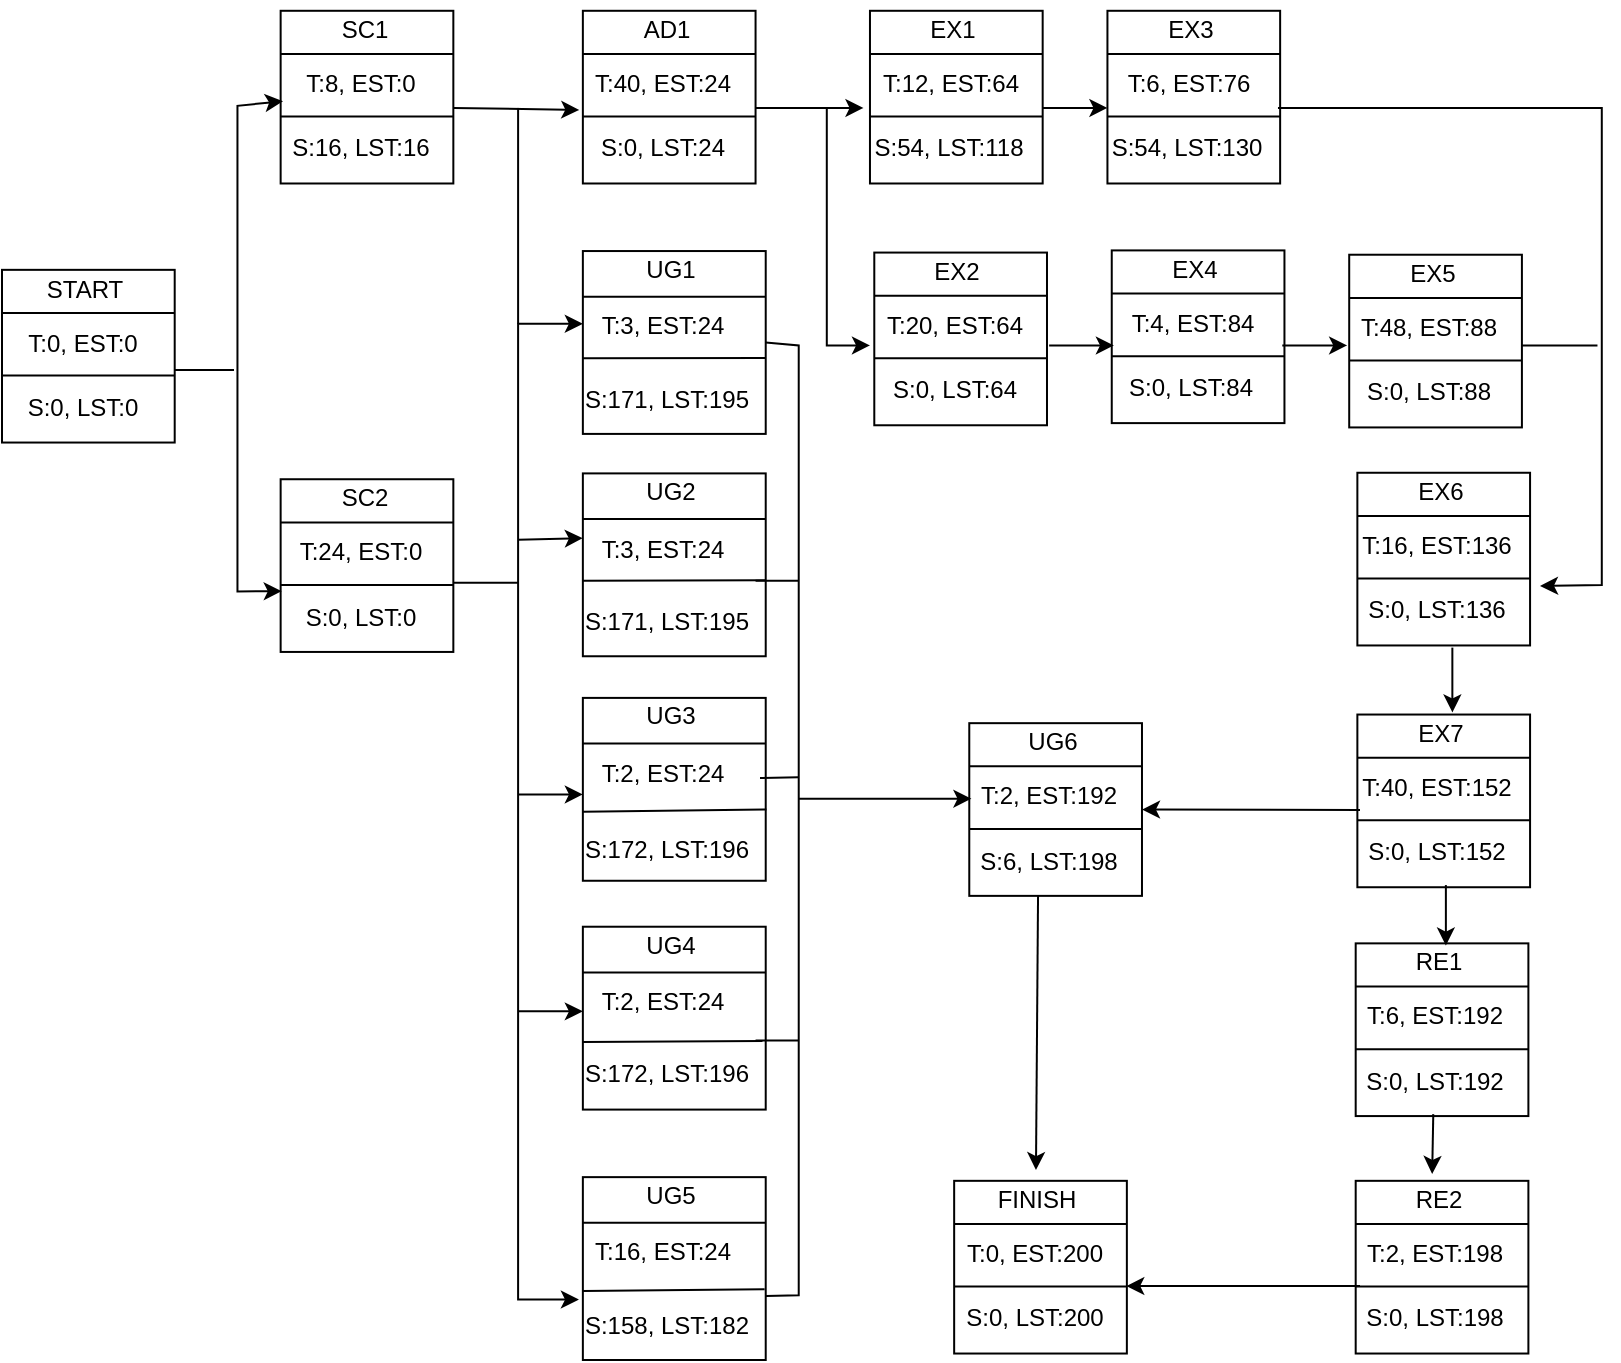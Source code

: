 <mxfile version="22.0.0" type="github">
  <diagram name="Page-1" id="oblPYFJwHrxUiPrVO0b3">
    <mxGraphModel dx="2141" dy="717" grid="1" gridSize="10" guides="1" tooltips="1" connect="1" arrows="1" fold="1" page="1" pageScale="1" pageWidth="827" pageHeight="1169" math="0" shadow="0">
      <root>
        <mxCell id="0" />
        <mxCell id="1" parent="0" />
        <mxCell id="yUvTqXEQwM74-0tRDP1R-241" value="" style="group" parent="1" vertex="1" connectable="0">
          <mxGeometry x="-816" y="75" width="772.83" height="680" as="geometry" />
        </mxCell>
        <mxCell id="yUvTqXEQwM74-0tRDP1R-9" value="" style="group" parent="yUvTqXEQwM74-0tRDP1R-241" vertex="1" connectable="0">
          <mxGeometry x="1" y="129.524" width="86.35" height="91.746" as="geometry" />
        </mxCell>
        <mxCell id="yUvTqXEQwM74-0tRDP1R-1" value="" style="whiteSpace=wrap;html=1;aspect=fixed;" parent="yUvTqXEQwM74-0tRDP1R-9" vertex="1">
          <mxGeometry y="5.397" width="86.349" height="86.349" as="geometry" />
        </mxCell>
        <mxCell id="yUvTqXEQwM74-0tRDP1R-2" value="" style="endArrow=none;html=1;rounded=0;exitX=0;exitY=0.25;exitDx=0;exitDy=0;entryX=1;entryY=0.25;entryDx=0;entryDy=0;" parent="yUvTqXEQwM74-0tRDP1R-9" source="yUvTqXEQwM74-0tRDP1R-1" target="yUvTqXEQwM74-0tRDP1R-1" edge="1">
          <mxGeometry width="50" height="50" relative="1" as="geometry">
            <mxPoint x="21.587" y="80.952" as="sourcePoint" />
            <mxPoint x="75.556" y="26.984" as="targetPoint" />
          </mxGeometry>
        </mxCell>
        <mxCell id="yUvTqXEQwM74-0tRDP1R-3" value="START" style="text;html=1;align=center;verticalAlign=middle;resizable=0;points=[];autosize=1;strokeColor=none;fillColor=none;" parent="yUvTqXEQwM74-0tRDP1R-9" vertex="1">
          <mxGeometry x="10.794" width="60" height="30" as="geometry" />
        </mxCell>
        <mxCell id="yUvTqXEQwM74-0tRDP1R-4" value="" style="endArrow=none;html=1;rounded=0;exitX=0;exitY=0.75;exitDx=0;exitDy=0;entryX=1;entryY=0.75;entryDx=0;entryDy=0;" parent="yUvTqXEQwM74-0tRDP1R-9" edge="1">
          <mxGeometry width="50" height="50" relative="1" as="geometry">
            <mxPoint y="58.286" as="sourcePoint" />
            <mxPoint x="86.35" y="58.286" as="targetPoint" />
          </mxGeometry>
        </mxCell>
        <mxCell id="yUvTqXEQwM74-0tRDP1R-5" value="T:0, EST:0" style="text;html=1;align=center;verticalAlign=middle;resizable=0;points=[];autosize=1;strokeColor=none;fillColor=none;" parent="yUvTqXEQwM74-0tRDP1R-9" vertex="1">
          <mxGeometry y="26.984" width="80" height="30" as="geometry" />
        </mxCell>
        <mxCell id="yUvTqXEQwM74-0tRDP1R-6" value="S:0, LST:0" style="text;html=1;align=center;verticalAlign=middle;resizable=0;points=[];autosize=1;strokeColor=none;fillColor=none;" parent="yUvTqXEQwM74-0tRDP1R-9" vertex="1">
          <mxGeometry y="59.365" width="80" height="30" as="geometry" />
        </mxCell>
        <mxCell id="yUvTqXEQwM74-0tRDP1R-10" value="" style="group" parent="yUvTqXEQwM74-0tRDP1R-241" vertex="1" connectable="0">
          <mxGeometry x="140.318" y="234.222" width="86.35" height="91.746" as="geometry" />
        </mxCell>
        <mxCell id="yUvTqXEQwM74-0tRDP1R-11" value="" style="whiteSpace=wrap;html=1;aspect=fixed;" parent="yUvTqXEQwM74-0tRDP1R-10" vertex="1">
          <mxGeometry y="5.397" width="86.349" height="86.349" as="geometry" />
        </mxCell>
        <mxCell id="yUvTqXEQwM74-0tRDP1R-12" value="" style="endArrow=none;html=1;rounded=0;exitX=0;exitY=0.25;exitDx=0;exitDy=0;entryX=1;entryY=0.25;entryDx=0;entryDy=0;" parent="yUvTqXEQwM74-0tRDP1R-10" source="yUvTqXEQwM74-0tRDP1R-11" target="yUvTqXEQwM74-0tRDP1R-11" edge="1">
          <mxGeometry width="50" height="50" relative="1" as="geometry">
            <mxPoint x="21.587" y="80.952" as="sourcePoint" />
            <mxPoint x="75.556" y="26.984" as="targetPoint" />
          </mxGeometry>
        </mxCell>
        <mxCell id="yUvTqXEQwM74-0tRDP1R-13" value="SC2" style="text;html=1;align=center;verticalAlign=middle;resizable=0;points=[];autosize=1;strokeColor=none;fillColor=none;" parent="yUvTqXEQwM74-0tRDP1R-10" vertex="1">
          <mxGeometry x="16.191" width="50" height="30" as="geometry" />
        </mxCell>
        <mxCell id="yUvTqXEQwM74-0tRDP1R-14" value="" style="endArrow=none;html=1;rounded=0;exitX=0;exitY=0.75;exitDx=0;exitDy=0;entryX=1;entryY=0.75;entryDx=0;entryDy=0;" parent="yUvTqXEQwM74-0tRDP1R-10" edge="1">
          <mxGeometry width="50" height="50" relative="1" as="geometry">
            <mxPoint y="58.286" as="sourcePoint" />
            <mxPoint x="86.35" y="58.286" as="targetPoint" />
          </mxGeometry>
        </mxCell>
        <mxCell id="yUvTqXEQwM74-0tRDP1R-15" value="T:24, EST:0" style="text;html=1;align=center;verticalAlign=middle;resizable=0;points=[];autosize=1;strokeColor=none;fillColor=none;" parent="yUvTqXEQwM74-0tRDP1R-10" vertex="1">
          <mxGeometry y="26.984" width="80" height="30" as="geometry" />
        </mxCell>
        <mxCell id="yUvTqXEQwM74-0tRDP1R-16" value="S:0, LST:0" style="text;html=1;align=center;verticalAlign=middle;resizable=0;points=[];autosize=1;strokeColor=none;fillColor=none;" parent="yUvTqXEQwM74-0tRDP1R-10" vertex="1">
          <mxGeometry y="59.365" width="80" height="30" as="geometry" />
        </mxCell>
        <mxCell id="yUvTqXEQwM74-0tRDP1R-17" value="" style="group" parent="yUvTqXEQwM74-0tRDP1R-241" vertex="1" connectable="0">
          <mxGeometry x="140.318" width="91.747" height="91.746" as="geometry" />
        </mxCell>
        <mxCell id="yUvTqXEQwM74-0tRDP1R-18" value="" style="whiteSpace=wrap;html=1;aspect=fixed;" parent="yUvTqXEQwM74-0tRDP1R-17" vertex="1">
          <mxGeometry y="5.397" width="86.349" height="86.349" as="geometry" />
        </mxCell>
        <mxCell id="yUvTqXEQwM74-0tRDP1R-19" value="" style="endArrow=none;html=1;rounded=0;exitX=0;exitY=0.25;exitDx=0;exitDy=0;entryX=1;entryY=0.25;entryDx=0;entryDy=0;" parent="yUvTqXEQwM74-0tRDP1R-17" source="yUvTqXEQwM74-0tRDP1R-18" target="yUvTqXEQwM74-0tRDP1R-18" edge="1">
          <mxGeometry width="50" height="50" relative="1" as="geometry">
            <mxPoint x="21.587" y="80.952" as="sourcePoint" />
            <mxPoint x="75.556" y="26.984" as="targetPoint" />
          </mxGeometry>
        </mxCell>
        <mxCell id="yUvTqXEQwM74-0tRDP1R-20" value="SC1" style="text;html=1;align=center;verticalAlign=middle;resizable=0;points=[];autosize=1;strokeColor=none;fillColor=none;" parent="yUvTqXEQwM74-0tRDP1R-17" vertex="1">
          <mxGeometry x="16.191" width="50" height="30" as="geometry" />
        </mxCell>
        <mxCell id="yUvTqXEQwM74-0tRDP1R-21" value="" style="endArrow=none;html=1;rounded=0;exitX=0;exitY=0.75;exitDx=0;exitDy=0;entryX=1;entryY=0.75;entryDx=0;entryDy=0;" parent="yUvTqXEQwM74-0tRDP1R-17" edge="1">
          <mxGeometry width="50" height="50" relative="1" as="geometry">
            <mxPoint y="58.286" as="sourcePoint" />
            <mxPoint x="86.35" y="58.286" as="targetPoint" />
          </mxGeometry>
        </mxCell>
        <mxCell id="yUvTqXEQwM74-0tRDP1R-22" value="T:8, EST:0" style="text;html=1;align=center;verticalAlign=middle;resizable=0;points=[];autosize=1;strokeColor=none;fillColor=none;" parent="yUvTqXEQwM74-0tRDP1R-17" vertex="1">
          <mxGeometry y="26.984" width="80" height="30" as="geometry" />
        </mxCell>
        <mxCell id="yUvTqXEQwM74-0tRDP1R-23" value="S:16, LST:16" style="text;html=1;align=center;verticalAlign=middle;resizable=0;points=[];autosize=1;strokeColor=none;fillColor=none;" parent="yUvTqXEQwM74-0tRDP1R-17" vertex="1">
          <mxGeometry x="-5.397" y="59.365" width="90" height="30" as="geometry" />
        </mxCell>
        <mxCell id="yUvTqXEQwM74-0tRDP1R-24" value="" style="group" parent="yUvTqXEQwM74-0tRDP1R-241" vertex="1" connectable="0">
          <mxGeometry x="437.145" y="120.889" width="91.747" height="91.746" as="geometry" />
        </mxCell>
        <mxCell id="yUvTqXEQwM74-0tRDP1R-25" value="" style="whiteSpace=wrap;html=1;aspect=fixed;" parent="yUvTqXEQwM74-0tRDP1R-24" vertex="1">
          <mxGeometry y="5.397" width="86.349" height="86.349" as="geometry" />
        </mxCell>
        <mxCell id="yUvTqXEQwM74-0tRDP1R-26" value="" style="endArrow=none;html=1;rounded=0;exitX=0;exitY=0.25;exitDx=0;exitDy=0;entryX=1;entryY=0.25;entryDx=0;entryDy=0;" parent="yUvTqXEQwM74-0tRDP1R-24" source="yUvTqXEQwM74-0tRDP1R-25" target="yUvTqXEQwM74-0tRDP1R-25" edge="1">
          <mxGeometry width="50" height="50" relative="1" as="geometry">
            <mxPoint x="21.587" y="80.952" as="sourcePoint" />
            <mxPoint x="75.556" y="26.984" as="targetPoint" />
          </mxGeometry>
        </mxCell>
        <mxCell id="yUvTqXEQwM74-0tRDP1R-27" value="EX2" style="text;html=1;align=center;verticalAlign=middle;resizable=0;points=[];autosize=1;strokeColor=none;fillColor=none;" parent="yUvTqXEQwM74-0tRDP1R-24" vertex="1">
          <mxGeometry x="16.191" width="50" height="30" as="geometry" />
        </mxCell>
        <mxCell id="yUvTqXEQwM74-0tRDP1R-28" value="" style="endArrow=none;html=1;rounded=0;exitX=0;exitY=0.75;exitDx=0;exitDy=0;entryX=1;entryY=0.75;entryDx=0;entryDy=0;" parent="yUvTqXEQwM74-0tRDP1R-24" edge="1">
          <mxGeometry width="50" height="50" relative="1" as="geometry">
            <mxPoint y="58.286" as="sourcePoint" />
            <mxPoint x="86.35" y="58.286" as="targetPoint" />
          </mxGeometry>
        </mxCell>
        <mxCell id="yUvTqXEQwM74-0tRDP1R-29" value="T:20, EST:64" style="text;html=1;align=center;verticalAlign=middle;resizable=0;points=[];autosize=1;strokeColor=none;fillColor=none;" parent="yUvTqXEQwM74-0tRDP1R-24" vertex="1">
          <mxGeometry x="-5.397" y="26.984" width="90" height="30" as="geometry" />
        </mxCell>
        <mxCell id="yUvTqXEQwM74-0tRDP1R-30" value="S:0, LST:64" style="text;html=1;align=center;verticalAlign=middle;resizable=0;points=[];autosize=1;strokeColor=none;fillColor=none;" parent="yUvTqXEQwM74-0tRDP1R-24" vertex="1">
          <mxGeometry x="-5.397" y="59.365" width="90" height="30" as="geometry" />
        </mxCell>
        <mxCell id="yUvTqXEQwM74-0tRDP1R-73" value="" style="group" parent="yUvTqXEQwM74-0tRDP1R-241" vertex="1" connectable="0">
          <mxGeometry x="553.718" width="97.143" height="91.746" as="geometry" />
        </mxCell>
        <mxCell id="yUvTqXEQwM74-0tRDP1R-74" value="" style="whiteSpace=wrap;html=1;aspect=fixed;" parent="yUvTqXEQwM74-0tRDP1R-73" vertex="1">
          <mxGeometry y="5.397" width="86.349" height="86.349" as="geometry" />
        </mxCell>
        <mxCell id="yUvTqXEQwM74-0tRDP1R-75" value="" style="endArrow=none;html=1;rounded=0;exitX=0;exitY=0.25;exitDx=0;exitDy=0;entryX=1;entryY=0.25;entryDx=0;entryDy=0;" parent="yUvTqXEQwM74-0tRDP1R-73" source="yUvTqXEQwM74-0tRDP1R-74" target="yUvTqXEQwM74-0tRDP1R-74" edge="1">
          <mxGeometry width="50" height="50" relative="1" as="geometry">
            <mxPoint x="21.587" y="80.952" as="sourcePoint" />
            <mxPoint x="75.556" y="26.984" as="targetPoint" />
          </mxGeometry>
        </mxCell>
        <mxCell id="yUvTqXEQwM74-0tRDP1R-76" value="EX3" style="text;html=1;align=center;verticalAlign=middle;resizable=0;points=[];autosize=1;strokeColor=none;fillColor=none;" parent="yUvTqXEQwM74-0tRDP1R-73" vertex="1">
          <mxGeometry x="16.191" width="50" height="30" as="geometry" />
        </mxCell>
        <mxCell id="yUvTqXEQwM74-0tRDP1R-77" value="" style="endArrow=none;html=1;rounded=0;exitX=0;exitY=0.75;exitDx=0;exitDy=0;entryX=1;entryY=0.75;entryDx=0;entryDy=0;" parent="yUvTqXEQwM74-0tRDP1R-73" edge="1">
          <mxGeometry width="50" height="50" relative="1" as="geometry">
            <mxPoint y="58.286" as="sourcePoint" />
            <mxPoint x="86.35" y="58.286" as="targetPoint" />
          </mxGeometry>
        </mxCell>
        <mxCell id="yUvTqXEQwM74-0tRDP1R-78" value="T:6, EST:76" style="text;html=1;align=center;verticalAlign=middle;resizable=0;points=[];autosize=1;strokeColor=none;fillColor=none;" parent="yUvTqXEQwM74-0tRDP1R-73" vertex="1">
          <mxGeometry y="26.984" width="80" height="30" as="geometry" />
        </mxCell>
        <mxCell id="yUvTqXEQwM74-0tRDP1R-79" value="S:54, LST:130" style="text;html=1;align=center;verticalAlign=middle;resizable=0;points=[];autosize=1;strokeColor=none;fillColor=none;" parent="yUvTqXEQwM74-0tRDP1R-73" vertex="1">
          <mxGeometry x="-10.794" y="59.365" width="100" height="30" as="geometry" />
        </mxCell>
        <mxCell id="yUvTqXEQwM74-0tRDP1R-216" value="" style="endArrow=classic;html=1;rounded=0;" parent="yUvTqXEQwM74-0tRDP1R-73" edge="1">
          <mxGeometry width="50" height="50" relative="1" as="geometry">
            <mxPoint x="85.27" y="53.968" as="sourcePoint" />
            <mxPoint x="216.282" y="293" as="targetPoint" />
            <Array as="points">
              <mxPoint x="247.176" y="53.968" />
              <mxPoint x="247.176" y="292.508" />
            </Array>
          </mxGeometry>
        </mxCell>
        <mxCell id="yUvTqXEQwM74-0tRDP1R-80" value="" style="group" parent="yUvTqXEQwM74-0tRDP1R-241" vertex="1" connectable="0">
          <mxGeometry x="434.987" width="97.143" height="91.746" as="geometry" />
        </mxCell>
        <mxCell id="yUvTqXEQwM74-0tRDP1R-81" value="" style="whiteSpace=wrap;html=1;aspect=fixed;" parent="yUvTqXEQwM74-0tRDP1R-80" vertex="1">
          <mxGeometry y="5.397" width="86.349" height="86.349" as="geometry" />
        </mxCell>
        <mxCell id="yUvTqXEQwM74-0tRDP1R-82" value="" style="endArrow=none;html=1;rounded=0;exitX=0;exitY=0.25;exitDx=0;exitDy=0;entryX=1;entryY=0.25;entryDx=0;entryDy=0;" parent="yUvTqXEQwM74-0tRDP1R-80" source="yUvTqXEQwM74-0tRDP1R-81" target="yUvTqXEQwM74-0tRDP1R-81" edge="1">
          <mxGeometry width="50" height="50" relative="1" as="geometry">
            <mxPoint x="21.587" y="80.952" as="sourcePoint" />
            <mxPoint x="75.556" y="26.984" as="targetPoint" />
          </mxGeometry>
        </mxCell>
        <mxCell id="yUvTqXEQwM74-0tRDP1R-83" value="EX1" style="text;html=1;align=center;verticalAlign=middle;resizable=0;points=[];autosize=1;strokeColor=none;fillColor=none;" parent="yUvTqXEQwM74-0tRDP1R-80" vertex="1">
          <mxGeometry x="16.191" width="50" height="30" as="geometry" />
        </mxCell>
        <mxCell id="yUvTqXEQwM74-0tRDP1R-84" value="" style="endArrow=none;html=1;rounded=0;exitX=0;exitY=0.75;exitDx=0;exitDy=0;entryX=1;entryY=0.75;entryDx=0;entryDy=0;" parent="yUvTqXEQwM74-0tRDP1R-80" edge="1">
          <mxGeometry width="50" height="50" relative="1" as="geometry">
            <mxPoint y="58.286" as="sourcePoint" />
            <mxPoint x="86.35" y="58.286" as="targetPoint" />
          </mxGeometry>
        </mxCell>
        <mxCell id="yUvTqXEQwM74-0tRDP1R-85" value="T:12, EST:64" style="text;html=1;align=center;verticalAlign=middle;resizable=0;points=[];autosize=1;strokeColor=none;fillColor=none;" parent="yUvTqXEQwM74-0tRDP1R-80" vertex="1">
          <mxGeometry x="-5.397" y="26.984" width="90" height="30" as="geometry" />
        </mxCell>
        <mxCell id="yUvTqXEQwM74-0tRDP1R-86" value="S:54, LST:118" style="text;html=1;align=center;verticalAlign=middle;resizable=0;points=[];autosize=1;strokeColor=none;fillColor=none;" parent="yUvTqXEQwM74-0tRDP1R-80" vertex="1">
          <mxGeometry x="-10.794" y="59.365" width="100" height="30" as="geometry" />
        </mxCell>
        <mxCell id="yUvTqXEQwM74-0tRDP1R-209" value="" style="endArrow=classic;html=1;rounded=0;" parent="yUvTqXEQwM74-0tRDP1R-80" edge="1">
          <mxGeometry width="50" height="50" relative="1" as="geometry">
            <mxPoint x="86.35" y="53.968" as="sourcePoint" />
            <mxPoint x="118.731" y="53.968" as="targetPoint" />
          </mxGeometry>
        </mxCell>
        <mxCell id="yUvTqXEQwM74-0tRDP1R-87" value="" style="group" parent="yUvTqXEQwM74-0tRDP1R-241" vertex="1" connectable="0">
          <mxGeometry x="291.43" width="91.747" height="91.746" as="geometry" />
        </mxCell>
        <mxCell id="yUvTqXEQwM74-0tRDP1R-88" value="" style="whiteSpace=wrap;html=1;aspect=fixed;" parent="yUvTqXEQwM74-0tRDP1R-87" vertex="1">
          <mxGeometry y="5.397" width="86.349" height="86.349" as="geometry" />
        </mxCell>
        <mxCell id="yUvTqXEQwM74-0tRDP1R-89" value="" style="endArrow=none;html=1;rounded=0;exitX=0;exitY=0.25;exitDx=0;exitDy=0;entryX=1;entryY=0.25;entryDx=0;entryDy=0;" parent="yUvTqXEQwM74-0tRDP1R-87" source="yUvTqXEQwM74-0tRDP1R-88" target="yUvTqXEQwM74-0tRDP1R-88" edge="1">
          <mxGeometry width="50" height="50" relative="1" as="geometry">
            <mxPoint x="21.587" y="80.952" as="sourcePoint" />
            <mxPoint x="75.556" y="26.984" as="targetPoint" />
          </mxGeometry>
        </mxCell>
        <mxCell id="yUvTqXEQwM74-0tRDP1R-90" value="AD1" style="text;html=1;align=center;verticalAlign=middle;resizable=0;points=[];autosize=1;strokeColor=none;fillColor=none;" parent="yUvTqXEQwM74-0tRDP1R-87" vertex="1">
          <mxGeometry x="16.191" width="50" height="30" as="geometry" />
        </mxCell>
        <mxCell id="yUvTqXEQwM74-0tRDP1R-91" value="" style="endArrow=none;html=1;rounded=0;exitX=0;exitY=0.75;exitDx=0;exitDy=0;entryX=1;entryY=0.75;entryDx=0;entryDy=0;" parent="yUvTqXEQwM74-0tRDP1R-87" edge="1">
          <mxGeometry width="50" height="50" relative="1" as="geometry">
            <mxPoint y="58.286" as="sourcePoint" />
            <mxPoint x="86.35" y="58.286" as="targetPoint" />
          </mxGeometry>
        </mxCell>
        <mxCell id="yUvTqXEQwM74-0tRDP1R-92" value="T:40, EST:24" style="text;html=1;align=center;verticalAlign=middle;resizable=0;points=[];autosize=1;strokeColor=none;fillColor=none;" parent="yUvTqXEQwM74-0tRDP1R-87" vertex="1">
          <mxGeometry x="-5.397" y="26.984" width="90" height="30" as="geometry" />
        </mxCell>
        <mxCell id="yUvTqXEQwM74-0tRDP1R-93" value="S:0, LST:24" style="text;html=1;align=center;verticalAlign=middle;resizable=0;points=[];autosize=1;strokeColor=none;fillColor=none;" parent="yUvTqXEQwM74-0tRDP1R-87" vertex="1">
          <mxGeometry x="-5.397" y="59.365" width="90" height="30" as="geometry" />
        </mxCell>
        <mxCell id="yUvTqXEQwM74-0tRDP1R-224" value="" style="endArrow=classic;html=1;rounded=0;" parent="yUvTqXEQwM74-0tRDP1R-87" edge="1">
          <mxGeometry width="50" height="50" relative="1" as="geometry">
            <mxPoint x="121.969" y="53.968" as="sourcePoint" />
            <mxPoint x="143.556" y="172.698" as="targetPoint" />
            <Array as="points">
              <mxPoint x="121.969" y="172.698" />
            </Array>
          </mxGeometry>
        </mxCell>
        <mxCell id="yUvTqXEQwM74-0tRDP1R-101" value="" style="group" parent="yUvTqXEQwM74-0tRDP1R-241" vertex="1" connectable="0">
          <mxGeometry x="674.607" y="121.968" width="91.747" height="91.746" as="geometry" />
        </mxCell>
        <mxCell id="yUvTqXEQwM74-0tRDP1R-102" value="" style="whiteSpace=wrap;html=1;aspect=fixed;" parent="yUvTqXEQwM74-0tRDP1R-101" vertex="1">
          <mxGeometry y="5.397" width="86.349" height="86.349" as="geometry" />
        </mxCell>
        <mxCell id="yUvTqXEQwM74-0tRDP1R-103" value="" style="endArrow=none;html=1;rounded=0;exitX=0;exitY=0.25;exitDx=0;exitDy=0;entryX=1;entryY=0.25;entryDx=0;entryDy=0;" parent="yUvTqXEQwM74-0tRDP1R-101" source="yUvTqXEQwM74-0tRDP1R-102" target="yUvTqXEQwM74-0tRDP1R-102" edge="1">
          <mxGeometry width="50" height="50" relative="1" as="geometry">
            <mxPoint x="21.587" y="80.952" as="sourcePoint" />
            <mxPoint x="75.556" y="26.984" as="targetPoint" />
          </mxGeometry>
        </mxCell>
        <mxCell id="yUvTqXEQwM74-0tRDP1R-104" value="EX5" style="text;html=1;align=center;verticalAlign=middle;resizable=0;points=[];autosize=1;strokeColor=none;fillColor=none;" parent="yUvTqXEQwM74-0tRDP1R-101" vertex="1">
          <mxGeometry x="16.191" width="50" height="30" as="geometry" />
        </mxCell>
        <mxCell id="yUvTqXEQwM74-0tRDP1R-105" value="" style="endArrow=none;html=1;rounded=0;exitX=0;exitY=0.75;exitDx=0;exitDy=0;entryX=1;entryY=0.75;entryDx=0;entryDy=0;" parent="yUvTqXEQwM74-0tRDP1R-101" edge="1">
          <mxGeometry width="50" height="50" relative="1" as="geometry">
            <mxPoint y="58.286" as="sourcePoint" />
            <mxPoint x="86.35" y="58.286" as="targetPoint" />
          </mxGeometry>
        </mxCell>
        <mxCell id="yUvTqXEQwM74-0tRDP1R-106" value="T:48, EST:88" style="text;html=1;align=center;verticalAlign=middle;resizable=0;points=[];autosize=1;strokeColor=none;fillColor=none;" parent="yUvTqXEQwM74-0tRDP1R-101" vertex="1">
          <mxGeometry x="-5.397" y="26.984" width="90" height="30" as="geometry" />
        </mxCell>
        <mxCell id="yUvTqXEQwM74-0tRDP1R-107" value="S:0, LST:88" style="text;html=1;align=center;verticalAlign=middle;resizable=0;points=[];autosize=1;strokeColor=none;fillColor=none;" parent="yUvTqXEQwM74-0tRDP1R-101" vertex="1">
          <mxGeometry x="-5.397" y="59.365" width="90" height="30" as="geometry" />
        </mxCell>
        <mxCell id="yUvTqXEQwM74-0tRDP1R-219" value="" style="endArrow=none;html=1;rounded=0;" parent="yUvTqXEQwM74-0tRDP1R-101" edge="1">
          <mxGeometry width="50" height="50" relative="1" as="geometry">
            <mxPoint x="86.35" y="50.73" as="sourcePoint" />
            <mxPoint x="124.128" y="50.73" as="targetPoint" />
          </mxGeometry>
        </mxCell>
        <mxCell id="yUvTqXEQwM74-0tRDP1R-108" value="" style="group" parent="yUvTqXEQwM74-0tRDP1R-241" vertex="1" connectable="0">
          <mxGeometry x="555.876" y="119.81" width="91.747" height="91.746" as="geometry" />
        </mxCell>
        <mxCell id="yUvTqXEQwM74-0tRDP1R-109" value="" style="whiteSpace=wrap;html=1;aspect=fixed;" parent="yUvTqXEQwM74-0tRDP1R-108" vertex="1">
          <mxGeometry y="5.397" width="86.349" height="86.349" as="geometry" />
        </mxCell>
        <mxCell id="yUvTqXEQwM74-0tRDP1R-110" value="" style="endArrow=none;html=1;rounded=0;exitX=0;exitY=0.25;exitDx=0;exitDy=0;entryX=1;entryY=0.25;entryDx=0;entryDy=0;" parent="yUvTqXEQwM74-0tRDP1R-108" source="yUvTqXEQwM74-0tRDP1R-109" target="yUvTqXEQwM74-0tRDP1R-109" edge="1">
          <mxGeometry width="50" height="50" relative="1" as="geometry">
            <mxPoint x="21.587" y="80.952" as="sourcePoint" />
            <mxPoint x="75.556" y="26.984" as="targetPoint" />
          </mxGeometry>
        </mxCell>
        <mxCell id="yUvTqXEQwM74-0tRDP1R-111" value="EX4" style="text;html=1;align=center;verticalAlign=middle;resizable=0;points=[];autosize=1;strokeColor=none;fillColor=none;" parent="yUvTqXEQwM74-0tRDP1R-108" vertex="1">
          <mxGeometry x="16.191" width="50" height="30" as="geometry" />
        </mxCell>
        <mxCell id="yUvTqXEQwM74-0tRDP1R-112" value="" style="endArrow=none;html=1;rounded=0;exitX=0;exitY=0.75;exitDx=0;exitDy=0;entryX=1;entryY=0.75;entryDx=0;entryDy=0;" parent="yUvTqXEQwM74-0tRDP1R-108" edge="1">
          <mxGeometry width="50" height="50" relative="1" as="geometry">
            <mxPoint y="58.286" as="sourcePoint" />
            <mxPoint x="86.35" y="58.286" as="targetPoint" />
          </mxGeometry>
        </mxCell>
        <mxCell id="yUvTqXEQwM74-0tRDP1R-113" value="T:4, EST:84" style="text;html=1;align=center;verticalAlign=middle;resizable=0;points=[];autosize=1;strokeColor=none;fillColor=none;" parent="yUvTqXEQwM74-0tRDP1R-108" vertex="1">
          <mxGeometry y="26.984" width="80" height="30" as="geometry" />
        </mxCell>
        <mxCell id="yUvTqXEQwM74-0tRDP1R-114" value="S:0, LST:84" style="text;html=1;align=center;verticalAlign=middle;resizable=0;points=[];autosize=1;strokeColor=none;fillColor=none;" parent="yUvTqXEQwM74-0tRDP1R-108" vertex="1">
          <mxGeometry x="-5.397" y="59.365" width="90" height="30" as="geometry" />
        </mxCell>
        <mxCell id="yUvTqXEQwM74-0tRDP1R-212" value="" style="endArrow=classic;html=1;rounded=0;entryX=0.056;entryY=0.7;entryDx=0;entryDy=0;entryPerimeter=0;" parent="yUvTqXEQwM74-0tRDP1R-108" edge="1">
          <mxGeometry width="50" height="50" relative="1" as="geometry">
            <mxPoint x="85.27" y="52.889" as="sourcePoint" />
            <mxPoint x="117.695" y="52.889" as="targetPoint" />
          </mxGeometry>
        </mxCell>
        <mxCell id="yUvTqXEQwM74-0tRDP1R-115" value="" style="group" parent="yUvTqXEQwM74-0tRDP1R-241" vertex="1" connectable="0">
          <mxGeometry x="677.845" y="585.016" width="91.747" height="91.746" as="geometry" />
        </mxCell>
        <mxCell id="yUvTqXEQwM74-0tRDP1R-116" value="" style="whiteSpace=wrap;html=1;aspect=fixed;" parent="yUvTqXEQwM74-0tRDP1R-115" vertex="1">
          <mxGeometry y="5.397" width="86.349" height="86.349" as="geometry" />
        </mxCell>
        <mxCell id="yUvTqXEQwM74-0tRDP1R-117" value="" style="endArrow=none;html=1;rounded=0;exitX=0;exitY=0.25;exitDx=0;exitDy=0;entryX=1;entryY=0.25;entryDx=0;entryDy=0;" parent="yUvTqXEQwM74-0tRDP1R-115" source="yUvTqXEQwM74-0tRDP1R-116" target="yUvTqXEQwM74-0tRDP1R-116" edge="1">
          <mxGeometry width="50" height="50" relative="1" as="geometry">
            <mxPoint x="21.587" y="80.952" as="sourcePoint" />
            <mxPoint x="75.556" y="26.984" as="targetPoint" />
          </mxGeometry>
        </mxCell>
        <mxCell id="yUvTqXEQwM74-0tRDP1R-118" value="RE2" style="text;html=1;align=center;verticalAlign=middle;resizable=0;points=[];autosize=1;strokeColor=none;fillColor=none;" parent="yUvTqXEQwM74-0tRDP1R-115" vertex="1">
          <mxGeometry x="16.191" width="50" height="30" as="geometry" />
        </mxCell>
        <mxCell id="yUvTqXEQwM74-0tRDP1R-119" value="" style="endArrow=none;html=1;rounded=0;exitX=0;exitY=0.75;exitDx=0;exitDy=0;entryX=1;entryY=0.75;entryDx=0;entryDy=0;" parent="yUvTqXEQwM74-0tRDP1R-115" edge="1">
          <mxGeometry width="50" height="50" relative="1" as="geometry">
            <mxPoint y="58.286" as="sourcePoint" />
            <mxPoint x="86.35" y="58.286" as="targetPoint" />
          </mxGeometry>
        </mxCell>
        <mxCell id="yUvTqXEQwM74-0tRDP1R-120" value="T:2, EST:198" style="text;html=1;align=center;verticalAlign=middle;resizable=0;points=[];autosize=1;strokeColor=none;fillColor=none;" parent="yUvTqXEQwM74-0tRDP1R-115" vertex="1">
          <mxGeometry x="-5.397" y="26.984" width="90" height="30" as="geometry" />
        </mxCell>
        <mxCell id="yUvTqXEQwM74-0tRDP1R-121" value="S:0, LST:198" style="text;html=1;align=center;verticalAlign=middle;resizable=0;points=[];autosize=1;strokeColor=none;fillColor=none;" parent="yUvTqXEQwM74-0tRDP1R-115" vertex="1">
          <mxGeometry x="-5.397" y="59.365" width="90" height="30" as="geometry" />
        </mxCell>
        <mxCell id="yUvTqXEQwM74-0tRDP1R-122" value="" style="group" parent="yUvTqXEQwM74-0tRDP1R-241" vertex="1" connectable="0">
          <mxGeometry x="677.845" y="466.286" width="91.747" height="91.746" as="geometry" />
        </mxCell>
        <mxCell id="yUvTqXEQwM74-0tRDP1R-123" value="" style="whiteSpace=wrap;html=1;aspect=fixed;" parent="yUvTqXEQwM74-0tRDP1R-122" vertex="1">
          <mxGeometry y="5.397" width="86.349" height="86.349" as="geometry" />
        </mxCell>
        <mxCell id="yUvTqXEQwM74-0tRDP1R-124" value="" style="endArrow=none;html=1;rounded=0;exitX=0;exitY=0.25;exitDx=0;exitDy=0;entryX=1;entryY=0.25;entryDx=0;entryDy=0;" parent="yUvTqXEQwM74-0tRDP1R-122" source="yUvTqXEQwM74-0tRDP1R-123" target="yUvTqXEQwM74-0tRDP1R-123" edge="1">
          <mxGeometry width="50" height="50" relative="1" as="geometry">
            <mxPoint x="21.587" y="80.952" as="sourcePoint" />
            <mxPoint x="75.556" y="26.984" as="targetPoint" />
          </mxGeometry>
        </mxCell>
        <mxCell id="yUvTqXEQwM74-0tRDP1R-125" value="RE1" style="text;html=1;align=center;verticalAlign=middle;resizable=0;points=[];autosize=1;strokeColor=none;fillColor=none;" parent="yUvTqXEQwM74-0tRDP1R-122" vertex="1">
          <mxGeometry x="16.191" width="50" height="30" as="geometry" />
        </mxCell>
        <mxCell id="yUvTqXEQwM74-0tRDP1R-126" value="" style="endArrow=none;html=1;rounded=0;exitX=0;exitY=0.75;exitDx=0;exitDy=0;entryX=1;entryY=0.75;entryDx=0;entryDy=0;" parent="yUvTqXEQwM74-0tRDP1R-122" edge="1">
          <mxGeometry width="50" height="50" relative="1" as="geometry">
            <mxPoint y="58.286" as="sourcePoint" />
            <mxPoint x="86.35" y="58.286" as="targetPoint" />
          </mxGeometry>
        </mxCell>
        <mxCell id="yUvTqXEQwM74-0tRDP1R-127" value="T:6, EST:192" style="text;html=1;align=center;verticalAlign=middle;resizable=0;points=[];autosize=1;strokeColor=none;fillColor=none;" parent="yUvTqXEQwM74-0tRDP1R-122" vertex="1">
          <mxGeometry x="-5.397" y="26.984" width="90" height="30" as="geometry" />
        </mxCell>
        <mxCell id="yUvTqXEQwM74-0tRDP1R-128" value="S:0, LST:192" style="text;html=1;align=center;verticalAlign=middle;resizable=0;points=[];autosize=1;strokeColor=none;fillColor=none;" parent="yUvTqXEQwM74-0tRDP1R-122" vertex="1">
          <mxGeometry x="-5.397" y="59.365" width="90" height="30" as="geometry" />
        </mxCell>
        <mxCell id="yUvTqXEQwM74-0tRDP1R-129" value="" style="group" parent="yUvTqXEQwM74-0tRDP1R-241" vertex="1" connectable="0">
          <mxGeometry x="678.687" y="351.873" width="97.143" height="91.746" as="geometry" />
        </mxCell>
        <mxCell id="yUvTqXEQwM74-0tRDP1R-130" value="" style="whiteSpace=wrap;html=1;aspect=fixed;" parent="yUvTqXEQwM74-0tRDP1R-129" vertex="1">
          <mxGeometry y="5.397" width="86.349" height="86.349" as="geometry" />
        </mxCell>
        <mxCell id="yUvTqXEQwM74-0tRDP1R-131" value="" style="endArrow=none;html=1;rounded=0;exitX=0;exitY=0.25;exitDx=0;exitDy=0;entryX=1;entryY=0.25;entryDx=0;entryDy=0;" parent="yUvTqXEQwM74-0tRDP1R-129" source="yUvTqXEQwM74-0tRDP1R-130" target="yUvTqXEQwM74-0tRDP1R-130" edge="1">
          <mxGeometry width="50" height="50" relative="1" as="geometry">
            <mxPoint x="21.587" y="80.952" as="sourcePoint" />
            <mxPoint x="75.556" y="26.984" as="targetPoint" />
          </mxGeometry>
        </mxCell>
        <mxCell id="yUvTqXEQwM74-0tRDP1R-132" value="EX7" style="text;html=1;align=center;verticalAlign=middle;resizable=0;points=[];autosize=1;strokeColor=none;fillColor=none;" parent="yUvTqXEQwM74-0tRDP1R-129" vertex="1">
          <mxGeometry x="16.191" width="50" height="30" as="geometry" />
        </mxCell>
        <mxCell id="yUvTqXEQwM74-0tRDP1R-133" value="" style="endArrow=none;html=1;rounded=0;exitX=0;exitY=0.75;exitDx=0;exitDy=0;entryX=1;entryY=0.75;entryDx=0;entryDy=0;" parent="yUvTqXEQwM74-0tRDP1R-129" edge="1">
          <mxGeometry width="50" height="50" relative="1" as="geometry">
            <mxPoint y="58.286" as="sourcePoint" />
            <mxPoint x="86.35" y="58.286" as="targetPoint" />
          </mxGeometry>
        </mxCell>
        <mxCell id="yUvTqXEQwM74-0tRDP1R-134" value="T:40, EST:152" style="text;html=1;align=center;verticalAlign=middle;resizable=0;points=[];autosize=1;strokeColor=none;fillColor=none;" parent="yUvTqXEQwM74-0tRDP1R-129" vertex="1">
          <mxGeometry x="-10.794" y="26.984" width="100" height="30" as="geometry" />
        </mxCell>
        <mxCell id="yUvTqXEQwM74-0tRDP1R-135" value="S:0, LST:152" style="text;html=1;align=center;verticalAlign=middle;resizable=0;points=[];autosize=1;strokeColor=none;fillColor=none;" parent="yUvTqXEQwM74-0tRDP1R-129" vertex="1">
          <mxGeometry x="-5.397" y="59.365" width="90" height="30" as="geometry" />
        </mxCell>
        <mxCell id="yUvTqXEQwM74-0tRDP1R-222" value="" style="endArrow=classic;html=1;rounded=0;" parent="yUvTqXEQwM74-0tRDP1R-129" edge="1">
          <mxGeometry width="50" height="50" relative="1" as="geometry">
            <mxPoint x="44.254" y="90.667" as="sourcePoint" />
            <mxPoint x="44.254" y="120.889" as="targetPoint" />
          </mxGeometry>
        </mxCell>
        <mxCell id="yUvTqXEQwM74-0tRDP1R-136" value="" style="group" parent="yUvTqXEQwM74-0tRDP1R-241" vertex="1" connectable="0">
          <mxGeometry x="678.687" y="230.984" width="97.143" height="91.746" as="geometry" />
        </mxCell>
        <mxCell id="yUvTqXEQwM74-0tRDP1R-137" value="" style="whiteSpace=wrap;html=1;aspect=fixed;" parent="yUvTqXEQwM74-0tRDP1R-136" vertex="1">
          <mxGeometry y="5.397" width="86.349" height="86.349" as="geometry" />
        </mxCell>
        <mxCell id="yUvTqXEQwM74-0tRDP1R-138" value="" style="endArrow=none;html=1;rounded=0;exitX=0;exitY=0.25;exitDx=0;exitDy=0;entryX=1;entryY=0.25;entryDx=0;entryDy=0;" parent="yUvTqXEQwM74-0tRDP1R-136" source="yUvTqXEQwM74-0tRDP1R-137" target="yUvTqXEQwM74-0tRDP1R-137" edge="1">
          <mxGeometry width="50" height="50" relative="1" as="geometry">
            <mxPoint x="21.587" y="80.952" as="sourcePoint" />
            <mxPoint x="75.556" y="26.984" as="targetPoint" />
          </mxGeometry>
        </mxCell>
        <mxCell id="yUvTqXEQwM74-0tRDP1R-139" value="EX6" style="text;html=1;align=center;verticalAlign=middle;resizable=0;points=[];autosize=1;strokeColor=none;fillColor=none;" parent="yUvTqXEQwM74-0tRDP1R-136" vertex="1">
          <mxGeometry x="16.191" width="50" height="30" as="geometry" />
        </mxCell>
        <mxCell id="yUvTqXEQwM74-0tRDP1R-140" value="" style="endArrow=none;html=1;rounded=0;exitX=0;exitY=0.75;exitDx=0;exitDy=0;entryX=1;entryY=0.75;entryDx=0;entryDy=0;" parent="yUvTqXEQwM74-0tRDP1R-136" edge="1">
          <mxGeometry width="50" height="50" relative="1" as="geometry">
            <mxPoint y="58.286" as="sourcePoint" />
            <mxPoint x="86.35" y="58.286" as="targetPoint" />
          </mxGeometry>
        </mxCell>
        <mxCell id="yUvTqXEQwM74-0tRDP1R-141" value="T:16, EST:136" style="text;html=1;align=center;verticalAlign=middle;resizable=0;points=[];autosize=1;strokeColor=none;fillColor=none;" parent="yUvTqXEQwM74-0tRDP1R-136" vertex="1">
          <mxGeometry x="-10.794" y="26.984" width="100" height="30" as="geometry" />
        </mxCell>
        <mxCell id="yUvTqXEQwM74-0tRDP1R-142" value="S:0, LST:136" style="text;html=1;align=center;verticalAlign=middle;resizable=0;points=[];autosize=1;strokeColor=none;fillColor=none;" parent="yUvTqXEQwM74-0tRDP1R-136" vertex="1">
          <mxGeometry x="-5.397" y="59.365" width="90" height="30" as="geometry" />
        </mxCell>
        <mxCell id="yUvTqXEQwM74-0tRDP1R-220" value="" style="endArrow=classic;html=1;rounded=0;" parent="yUvTqXEQwM74-0tRDP1R-136" edge="1">
          <mxGeometry width="50" height="50" relative="1" as="geometry">
            <mxPoint x="47.492" y="92.825" as="sourcePoint" />
            <mxPoint x="47.492" y="125.206" as="targetPoint" />
          </mxGeometry>
        </mxCell>
        <mxCell id="yUvTqXEQwM74-0tRDP1R-143" value="" style="group" parent="yUvTqXEQwM74-0tRDP1R-241" vertex="1" connectable="0">
          <mxGeometry x="484.638" y="356.19" width="91.747" height="91.746" as="geometry" />
        </mxCell>
        <mxCell id="yUvTqXEQwM74-0tRDP1R-144" value="" style="whiteSpace=wrap;html=1;aspect=fixed;" parent="yUvTqXEQwM74-0tRDP1R-143" vertex="1">
          <mxGeometry y="5.397" width="86.349" height="86.349" as="geometry" />
        </mxCell>
        <mxCell id="yUvTqXEQwM74-0tRDP1R-145" value="" style="endArrow=none;html=1;rounded=0;exitX=0;exitY=0.25;exitDx=0;exitDy=0;entryX=1;entryY=0.25;entryDx=0;entryDy=0;" parent="yUvTqXEQwM74-0tRDP1R-143" source="yUvTqXEQwM74-0tRDP1R-144" target="yUvTqXEQwM74-0tRDP1R-144" edge="1">
          <mxGeometry width="50" height="50" relative="1" as="geometry">
            <mxPoint x="21.587" y="80.952" as="sourcePoint" />
            <mxPoint x="75.556" y="26.984" as="targetPoint" />
          </mxGeometry>
        </mxCell>
        <mxCell id="yUvTqXEQwM74-0tRDP1R-146" value="UG6" style="text;html=1;align=center;verticalAlign=middle;resizable=0;points=[];autosize=1;strokeColor=none;fillColor=none;" parent="yUvTqXEQwM74-0tRDP1R-143" vertex="1">
          <mxGeometry x="16.191" width="50" height="30" as="geometry" />
        </mxCell>
        <mxCell id="yUvTqXEQwM74-0tRDP1R-147" value="" style="endArrow=none;html=1;rounded=0;exitX=0;exitY=0.75;exitDx=0;exitDy=0;entryX=1;entryY=0.75;entryDx=0;entryDy=0;" parent="yUvTqXEQwM74-0tRDP1R-143" edge="1">
          <mxGeometry width="50" height="50" relative="1" as="geometry">
            <mxPoint y="58.286" as="sourcePoint" />
            <mxPoint x="86.35" y="58.286" as="targetPoint" />
          </mxGeometry>
        </mxCell>
        <mxCell id="yUvTqXEQwM74-0tRDP1R-148" value="T:2, EST:192" style="text;html=1;align=center;verticalAlign=middle;resizable=0;points=[];autosize=1;strokeColor=none;fillColor=none;" parent="yUvTqXEQwM74-0tRDP1R-143" vertex="1">
          <mxGeometry x="-5.397" y="26.984" width="90" height="30" as="geometry" />
        </mxCell>
        <mxCell id="yUvTqXEQwM74-0tRDP1R-149" value="S:6, LST:198" style="text;html=1;align=center;verticalAlign=middle;resizable=0;points=[];autosize=1;strokeColor=none;fillColor=none;" parent="yUvTqXEQwM74-0tRDP1R-143" vertex="1">
          <mxGeometry x="-5.397" y="59.365" width="90" height="30" as="geometry" />
        </mxCell>
        <mxCell id="yUvTqXEQwM74-0tRDP1R-150" value="" style="group" parent="yUvTqXEQwM74-0tRDP1R-241" vertex="1" connectable="0">
          <mxGeometry x="477.082" y="585.016" width="91.747" height="91.746" as="geometry" />
        </mxCell>
        <mxCell id="yUvTqXEQwM74-0tRDP1R-151" value="" style="whiteSpace=wrap;html=1;aspect=fixed;" parent="yUvTqXEQwM74-0tRDP1R-150" vertex="1">
          <mxGeometry y="5.397" width="86.349" height="86.349" as="geometry" />
        </mxCell>
        <mxCell id="yUvTqXEQwM74-0tRDP1R-152" value="" style="endArrow=none;html=1;rounded=0;exitX=0;exitY=0.25;exitDx=0;exitDy=0;entryX=1;entryY=0.25;entryDx=0;entryDy=0;" parent="yUvTqXEQwM74-0tRDP1R-150" source="yUvTqXEQwM74-0tRDP1R-151" target="yUvTqXEQwM74-0tRDP1R-151" edge="1">
          <mxGeometry width="50" height="50" relative="1" as="geometry">
            <mxPoint x="21.587" y="80.952" as="sourcePoint" />
            <mxPoint x="75.556" y="26.984" as="targetPoint" />
          </mxGeometry>
        </mxCell>
        <mxCell id="yUvTqXEQwM74-0tRDP1R-153" value="FINISH" style="text;html=1;align=center;verticalAlign=middle;resizable=0;points=[];autosize=1;strokeColor=none;fillColor=none;" parent="yUvTqXEQwM74-0tRDP1R-150" vertex="1">
          <mxGeometry x="10.794" width="60" height="30" as="geometry" />
        </mxCell>
        <mxCell id="yUvTqXEQwM74-0tRDP1R-154" value="" style="endArrow=none;html=1;rounded=0;exitX=0;exitY=0.75;exitDx=0;exitDy=0;entryX=1;entryY=0.75;entryDx=0;entryDy=0;" parent="yUvTqXEQwM74-0tRDP1R-150" edge="1">
          <mxGeometry width="50" height="50" relative="1" as="geometry">
            <mxPoint y="58.286" as="sourcePoint" />
            <mxPoint x="86.35" y="58.286" as="targetPoint" />
          </mxGeometry>
        </mxCell>
        <mxCell id="yUvTqXEQwM74-0tRDP1R-155" value="T:0, EST:200" style="text;html=1;align=center;verticalAlign=middle;resizable=0;points=[];autosize=1;strokeColor=none;fillColor=none;" parent="yUvTqXEQwM74-0tRDP1R-150" vertex="1">
          <mxGeometry x="-5.397" y="26.984" width="90" height="30" as="geometry" />
        </mxCell>
        <mxCell id="yUvTqXEQwM74-0tRDP1R-156" value="S:0, LST:200" style="text;html=1;align=center;verticalAlign=middle;resizable=0;points=[];autosize=1;strokeColor=none;fillColor=none;" parent="yUvTqXEQwM74-0tRDP1R-150" vertex="1">
          <mxGeometry x="-5.397" y="59.365" width="90" height="30" as="geometry" />
        </mxCell>
        <mxCell id="yUvTqXEQwM74-0tRDP1R-165" value="" style="group" parent="yUvTqXEQwM74-0tRDP1R-241" vertex="1" connectable="0">
          <mxGeometry x="291.43" y="343.238" width="118.731" height="97.143" as="geometry" />
        </mxCell>
        <mxCell id="yUvTqXEQwM74-0tRDP1R-166" value="" style="whiteSpace=wrap;html=1;aspect=fixed;" parent="yUvTqXEQwM74-0tRDP1R-165" vertex="1">
          <mxGeometry y="5.714" width="91.429" height="91.429" as="geometry" />
        </mxCell>
        <mxCell id="yUvTqXEQwM74-0tRDP1R-167" value="" style="endArrow=none;html=1;rounded=0;exitX=0;exitY=0.25;exitDx=0;exitDy=0;entryX=1;entryY=0.25;entryDx=0;entryDy=0;" parent="yUvTqXEQwM74-0tRDP1R-165" source="yUvTqXEQwM74-0tRDP1R-166" target="yUvTqXEQwM74-0tRDP1R-166" edge="1">
          <mxGeometry width="50" height="50" relative="1" as="geometry">
            <mxPoint x="24.996" y="85.714" as="sourcePoint" />
            <mxPoint x="87.486" y="28.571" as="targetPoint" />
          </mxGeometry>
        </mxCell>
        <mxCell id="yUvTqXEQwM74-0tRDP1R-168" value="UG3" style="text;html=1;align=center;verticalAlign=middle;resizable=0;points=[];autosize=1;strokeColor=none;fillColor=none;" parent="yUvTqXEQwM74-0tRDP1R-165" vertex="1">
          <mxGeometry x="18.747" width="50" height="30" as="geometry" />
        </mxCell>
        <mxCell id="yUvTqXEQwM74-0tRDP1R-169" value="S:172, LST:196" style="text;html=1;align=center;verticalAlign=middle;resizable=0;points=[];autosize=1;strokeColor=none;fillColor=none;" parent="yUvTqXEQwM74-0tRDP1R-165" vertex="1">
          <mxGeometry x="-13.631" y="66.916" width="110" height="30" as="geometry" />
        </mxCell>
        <mxCell id="yUvTqXEQwM74-0tRDP1R-170" value="T:2, EST:24" style="text;html=1;align=center;verticalAlign=middle;resizable=0;points=[];autosize=1;strokeColor=none;fillColor=none;" parent="yUvTqXEQwM74-0tRDP1R-165" vertex="1">
          <mxGeometry y="28.571" width="80" height="30" as="geometry" />
        </mxCell>
        <mxCell id="yUvTqXEQwM74-0tRDP1R-183" value="" style="endArrow=none;html=1;rounded=0;exitX=0.115;exitY=0;exitDx=0;exitDy=0;exitPerimeter=0;entryX=0.888;entryY=-0.033;entryDx=0;entryDy=0;entryPerimeter=0;" parent="yUvTqXEQwM74-0tRDP1R-165" edge="1">
          <mxGeometry width="50" height="50" relative="1" as="geometry">
            <mxPoint x="0.023" y="62.598" as="sourcePoint" />
            <mxPoint x="91.802" y="61.53" as="targetPoint" />
          </mxGeometry>
        </mxCell>
        <mxCell id="yUvTqXEQwM74-0tRDP1R-171" value="" style="group" parent="yUvTqXEQwM74-0tRDP1R-241" vertex="1" connectable="0">
          <mxGeometry x="291.43" y="457.651" width="118.731" height="97.143" as="geometry" />
        </mxCell>
        <mxCell id="yUvTqXEQwM74-0tRDP1R-172" value="" style="whiteSpace=wrap;html=1;aspect=fixed;" parent="yUvTqXEQwM74-0tRDP1R-171" vertex="1">
          <mxGeometry y="5.714" width="91.429" height="91.429" as="geometry" />
        </mxCell>
        <mxCell id="yUvTqXEQwM74-0tRDP1R-173" value="" style="endArrow=none;html=1;rounded=0;exitX=0;exitY=0.25;exitDx=0;exitDy=0;entryX=1;entryY=0.25;entryDx=0;entryDy=0;" parent="yUvTqXEQwM74-0tRDP1R-171" source="yUvTqXEQwM74-0tRDP1R-172" target="yUvTqXEQwM74-0tRDP1R-172" edge="1">
          <mxGeometry width="50" height="50" relative="1" as="geometry">
            <mxPoint x="24.996" y="85.714" as="sourcePoint" />
            <mxPoint x="87.486" y="28.571" as="targetPoint" />
          </mxGeometry>
        </mxCell>
        <mxCell id="yUvTqXEQwM74-0tRDP1R-174" value="UG4" style="text;html=1;align=center;verticalAlign=middle;resizable=0;points=[];autosize=1;strokeColor=none;fillColor=none;" parent="yUvTqXEQwM74-0tRDP1R-171" vertex="1">
          <mxGeometry x="18.747" width="50" height="30" as="geometry" />
        </mxCell>
        <mxCell id="yUvTqXEQwM74-0tRDP1R-175" value="S:172, LST:196" style="text;html=1;align=center;verticalAlign=middle;resizable=0;points=[];autosize=1;strokeColor=none;fillColor=none;" parent="yUvTqXEQwM74-0tRDP1R-171" vertex="1">
          <mxGeometry x="-13.631" y="64.757" width="110" height="30" as="geometry" />
        </mxCell>
        <mxCell id="yUvTqXEQwM74-0tRDP1R-176" value="T:2, EST:24" style="text;html=1;align=center;verticalAlign=middle;resizable=0;points=[];autosize=1;strokeColor=none;fillColor=none;" parent="yUvTqXEQwM74-0tRDP1R-171" vertex="1">
          <mxGeometry y="28.571" width="80" height="30" as="geometry" />
        </mxCell>
        <mxCell id="yUvTqXEQwM74-0tRDP1R-195" value="" style="endArrow=none;html=1;rounded=0;exitX=0.135;exitY=-0.06;exitDx=0;exitDy=0;exitPerimeter=0;entryX=1.04;entryY=1.158;entryDx=0;entryDy=0;entryPerimeter=0;" parent="yUvTqXEQwM74-0tRDP1R-171" edge="1">
          <mxGeometry width="50" height="50" relative="1" as="geometry">
            <mxPoint x="0.001" y="63.408" as="sourcePoint" />
            <mxPoint x="89.804" y="62.83" as="targetPoint" />
          </mxGeometry>
        </mxCell>
        <mxCell id="yUvTqXEQwM74-0tRDP1R-228" value="" style="endArrow=none;html=1;rounded=0;" parent="yUvTqXEQwM74-0tRDP1R-171" edge="1">
          <mxGeometry width="50" height="50" relative="1" as="geometry">
            <mxPoint x="86.35" y="62.603" as="sourcePoint" />
            <mxPoint x="107.937" y="62.603" as="targetPoint" />
          </mxGeometry>
        </mxCell>
        <mxCell id="yUvTqXEQwM74-0tRDP1R-177" value="" style="group" parent="yUvTqXEQwM74-0tRDP1R-241" vertex="1" connectable="0">
          <mxGeometry x="291.43" y="582.857" width="118.731" height="97.143" as="geometry" />
        </mxCell>
        <mxCell id="yUvTqXEQwM74-0tRDP1R-178" value="" style="whiteSpace=wrap;html=1;aspect=fixed;" parent="yUvTqXEQwM74-0tRDP1R-177" vertex="1">
          <mxGeometry y="5.714" width="91.429" height="91.429" as="geometry" />
        </mxCell>
        <mxCell id="yUvTqXEQwM74-0tRDP1R-179" value="" style="endArrow=none;html=1;rounded=0;exitX=0;exitY=0.25;exitDx=0;exitDy=0;entryX=1;entryY=0.25;entryDx=0;entryDy=0;" parent="yUvTqXEQwM74-0tRDP1R-177" source="yUvTqXEQwM74-0tRDP1R-178" target="yUvTqXEQwM74-0tRDP1R-178" edge="1">
          <mxGeometry width="50" height="50" relative="1" as="geometry">
            <mxPoint x="24.996" y="85.714" as="sourcePoint" />
            <mxPoint x="87.486" y="28.571" as="targetPoint" />
          </mxGeometry>
        </mxCell>
        <mxCell id="yUvTqXEQwM74-0tRDP1R-180" value="UG5&lt;br&gt;" style="text;html=1;align=center;verticalAlign=middle;resizable=0;points=[];autosize=1;strokeColor=none;fillColor=none;" parent="yUvTqXEQwM74-0tRDP1R-177" vertex="1">
          <mxGeometry x="18.747" width="50" height="30" as="geometry" />
        </mxCell>
        <mxCell id="yUvTqXEQwM74-0tRDP1R-181" value="S:158, LST:182" style="text;html=1;align=center;verticalAlign=middle;resizable=0;points=[];autosize=1;strokeColor=none;fillColor=none;" parent="yUvTqXEQwM74-0tRDP1R-177" vertex="1">
          <mxGeometry x="-13.631" y="64.757" width="110" height="30" as="geometry" />
        </mxCell>
        <mxCell id="yUvTqXEQwM74-0tRDP1R-182" value="T:16, EST:24" style="text;html=1;align=center;verticalAlign=middle;resizable=0;points=[];autosize=1;strokeColor=none;fillColor=none;" parent="yUvTqXEQwM74-0tRDP1R-177" vertex="1">
          <mxGeometry x="-5.397" y="28.571" width="90" height="30" as="geometry" />
        </mxCell>
        <mxCell id="yUvTqXEQwM74-0tRDP1R-197" value="" style="endArrow=none;html=1;rounded=0;entryX=0.991;entryY=1.091;entryDx=0;entryDy=0;entryPerimeter=0;" parent="yUvTqXEQwM74-0tRDP1R-177" edge="1">
          <mxGeometry width="50" height="50" relative="1" as="geometry">
            <mxPoint y="62.603" as="sourcePoint" />
            <mxPoint x="90.872" y="61.74" as="targetPoint" />
          </mxGeometry>
        </mxCell>
        <mxCell id="yUvTqXEQwM74-0tRDP1R-185" value="" style="group" parent="yUvTqXEQwM74-0tRDP1R-241" vertex="1" connectable="0">
          <mxGeometry x="291.43" y="119.81" width="118.731" height="97.143" as="geometry" />
        </mxCell>
        <mxCell id="yUvTqXEQwM74-0tRDP1R-59" value="" style="group" parent="yUvTqXEQwM74-0tRDP1R-185" vertex="1" connectable="0">
          <mxGeometry width="118.731" height="97.143" as="geometry" />
        </mxCell>
        <mxCell id="yUvTqXEQwM74-0tRDP1R-60" value="" style="whiteSpace=wrap;html=1;aspect=fixed;" parent="yUvTqXEQwM74-0tRDP1R-59" vertex="1">
          <mxGeometry y="5.714" width="91.429" height="91.429" as="geometry" />
        </mxCell>
        <mxCell id="yUvTqXEQwM74-0tRDP1R-61" value="" style="endArrow=none;html=1;rounded=0;exitX=0;exitY=0.25;exitDx=0;exitDy=0;entryX=1;entryY=0.25;entryDx=0;entryDy=0;" parent="yUvTqXEQwM74-0tRDP1R-59" source="yUvTqXEQwM74-0tRDP1R-60" target="yUvTqXEQwM74-0tRDP1R-60" edge="1">
          <mxGeometry width="50" height="50" relative="1" as="geometry">
            <mxPoint x="24.996" y="85.714" as="sourcePoint" />
            <mxPoint x="87.486" y="28.571" as="targetPoint" />
          </mxGeometry>
        </mxCell>
        <mxCell id="yUvTqXEQwM74-0tRDP1R-62" value="UG1" style="text;html=1;align=center;verticalAlign=middle;resizable=0;points=[];autosize=1;strokeColor=none;fillColor=none;" parent="yUvTqXEQwM74-0tRDP1R-59" vertex="1">
          <mxGeometry x="18.747" width="50" height="30" as="geometry" />
        </mxCell>
        <mxCell id="yUvTqXEQwM74-0tRDP1R-65" value="S:171, LST:195" style="text;html=1;align=center;verticalAlign=middle;resizable=0;points=[];autosize=1;strokeColor=none;fillColor=none;" parent="yUvTqXEQwM74-0tRDP1R-59" vertex="1">
          <mxGeometry x="-13.631" y="64.757" width="110" height="30" as="geometry" />
        </mxCell>
        <mxCell id="yUvTqXEQwM74-0tRDP1R-64" value="T:3, EST:24" style="text;html=1;align=center;verticalAlign=middle;resizable=0;points=[];autosize=1;strokeColor=none;fillColor=none;" parent="yUvTqXEQwM74-0tRDP1R-59" vertex="1">
          <mxGeometry y="28.571" width="80" height="30" as="geometry" />
        </mxCell>
        <mxCell id="yUvTqXEQwM74-0tRDP1R-157" value="" style="endArrow=none;html=1;rounded=0;entryX=1;entryY=0.75;entryDx=0;entryDy=0;" parent="yUvTqXEQwM74-0tRDP1R-185" edge="1">
          <mxGeometry width="50" height="50" relative="1" as="geometry">
            <mxPoint y="59.365" as="sourcePoint" />
            <mxPoint x="91.429" y="59.175" as="targetPoint" />
          </mxGeometry>
        </mxCell>
        <mxCell id="yUvTqXEQwM74-0tRDP1R-186" value="" style="group" parent="yUvTqXEQwM74-0tRDP1R-241" vertex="1" connectable="0">
          <mxGeometry x="291.43" y="230.984" width="118.731" height="97.143" as="geometry" />
        </mxCell>
        <mxCell id="yUvTqXEQwM74-0tRDP1R-187" value="" style="group" parent="yUvTqXEQwM74-0tRDP1R-186" vertex="1" connectable="0">
          <mxGeometry width="118.731" height="97.143" as="geometry" />
        </mxCell>
        <mxCell id="yUvTqXEQwM74-0tRDP1R-188" value="" style="whiteSpace=wrap;html=1;aspect=fixed;" parent="yUvTqXEQwM74-0tRDP1R-187" vertex="1">
          <mxGeometry y="5.714" width="91.429" height="91.429" as="geometry" />
        </mxCell>
        <mxCell id="yUvTqXEQwM74-0tRDP1R-189" value="" style="endArrow=none;html=1;rounded=0;exitX=0;exitY=0.25;exitDx=0;exitDy=0;entryX=1;entryY=0.25;entryDx=0;entryDy=0;" parent="yUvTqXEQwM74-0tRDP1R-187" source="yUvTqXEQwM74-0tRDP1R-188" target="yUvTqXEQwM74-0tRDP1R-188" edge="1">
          <mxGeometry width="50" height="50" relative="1" as="geometry">
            <mxPoint x="24.996" y="85.714" as="sourcePoint" />
            <mxPoint x="87.486" y="28.571" as="targetPoint" />
          </mxGeometry>
        </mxCell>
        <mxCell id="yUvTqXEQwM74-0tRDP1R-190" value="UG2" style="text;html=1;align=center;verticalAlign=middle;resizable=0;points=[];autosize=1;strokeColor=none;fillColor=none;" parent="yUvTqXEQwM74-0tRDP1R-187" vertex="1">
          <mxGeometry x="18.747" width="50" height="30" as="geometry" />
        </mxCell>
        <mxCell id="yUvTqXEQwM74-0tRDP1R-191" value="S:171, LST:195" style="text;html=1;align=center;verticalAlign=middle;resizable=0;points=[];autosize=1;strokeColor=none;fillColor=none;" parent="yUvTqXEQwM74-0tRDP1R-187" vertex="1">
          <mxGeometry x="-13.631" y="64.757" width="110" height="30" as="geometry" />
        </mxCell>
        <mxCell id="yUvTqXEQwM74-0tRDP1R-192" value="T:3, EST:24" style="text;html=1;align=center;verticalAlign=middle;resizable=0;points=[];autosize=1;strokeColor=none;fillColor=none;" parent="yUvTqXEQwM74-0tRDP1R-187" vertex="1">
          <mxGeometry y="28.571" width="80" height="30" as="geometry" />
        </mxCell>
        <mxCell id="yUvTqXEQwM74-0tRDP1R-226" value="" style="endArrow=none;html=1;rounded=0;" parent="yUvTqXEQwM74-0tRDP1R-187" edge="1">
          <mxGeometry width="50" height="50" relative="1" as="geometry">
            <mxPoint x="86.35" y="59.365" as="sourcePoint" />
            <mxPoint x="107.937" y="59.365" as="targetPoint" />
          </mxGeometry>
        </mxCell>
        <mxCell id="yUvTqXEQwM74-0tRDP1R-193" value="" style="endArrow=none;html=1;rounded=0;entryX=1;entryY=0.75;entryDx=0;entryDy=0;" parent="yUvTqXEQwM74-0tRDP1R-186" edge="1">
          <mxGeometry width="50" height="50" relative="1" as="geometry">
            <mxPoint y="59.365" as="sourcePoint" />
            <mxPoint x="91.429" y="59.175" as="targetPoint" />
          </mxGeometry>
        </mxCell>
        <mxCell id="yUvTqXEQwM74-0tRDP1R-205" value="" style="endArrow=classic;startArrow=classic;html=1;rounded=0;entryX=0.015;entryY=0.787;entryDx=0;entryDy=0;entryPerimeter=0;exitX=0.007;exitY=0.066;exitDx=0;exitDy=0;exitPerimeter=0;" parent="yUvTqXEQwM74-0tRDP1R-241" source="yUvTqXEQwM74-0tRDP1R-16" target="yUvTqXEQwM74-0tRDP1R-22" edge="1">
          <mxGeometry width="50" height="50" relative="1" as="geometry">
            <mxPoint x="138.16" y="295.746" as="sourcePoint" />
            <mxPoint x="141.398" y="52.889" as="targetPoint" />
            <Array as="points">
              <mxPoint x="118.731" y="295.746" />
              <mxPoint x="118.731" y="52.889" />
            </Array>
          </mxGeometry>
        </mxCell>
        <mxCell id="yUvTqXEQwM74-0tRDP1R-207" value="" style="endArrow=classic;html=1;rounded=0;entryX=0.04;entryY=-0.147;entryDx=0;entryDy=0;entryPerimeter=0;" parent="yUvTqXEQwM74-0tRDP1R-241" target="yUvTqXEQwM74-0tRDP1R-93" edge="1">
          <mxGeometry width="50" height="50" relative="1" as="geometry">
            <mxPoint x="226.668" y="53.968" as="sourcePoint" />
            <mxPoint x="280.637" as="targetPoint" />
          </mxGeometry>
        </mxCell>
        <mxCell id="yUvTqXEQwM74-0tRDP1R-208" value="" style="endArrow=classic;html=1;rounded=0;" parent="yUvTqXEQwM74-0tRDP1R-241" edge="1">
          <mxGeometry width="50" height="50" relative="1" as="geometry">
            <mxPoint x="377.78" y="53.968" as="sourcePoint" />
            <mxPoint x="431.749" y="53.968" as="targetPoint" />
          </mxGeometry>
        </mxCell>
        <mxCell id="yUvTqXEQwM74-0tRDP1R-215" value="" style="edgeStyle=none;orthogonalLoop=1;jettySize=auto;html=1;rounded=0;" parent="yUvTqXEQwM74-0tRDP1R-241" edge="1">
          <mxGeometry width="100" relative="1" as="geometry">
            <mxPoint x="524.575" y="172.698" as="sourcePoint" />
            <mxPoint x="556.956" y="172.698" as="targetPoint" />
            <Array as="points" />
          </mxGeometry>
        </mxCell>
        <mxCell id="yUvTqXEQwM74-0tRDP1R-221" value="" style="endArrow=classic;html=1;rounded=0;exitX=0.491;exitY=1.047;exitDx=0;exitDy=0;exitPerimeter=0;entryX=0.441;entryY=0.066;entryDx=0;entryDy=0;entryPerimeter=0;" parent="yUvTqXEQwM74-0tRDP1R-241" source="yUvTqXEQwM74-0tRDP1R-128" target="yUvTqXEQwM74-0tRDP1R-118" edge="1">
          <mxGeometry width="50" height="50" relative="1" as="geometry">
            <mxPoint x="712.385" y="572.063" as="sourcePoint" />
            <mxPoint x="766.354" y="518.095" as="targetPoint" />
          </mxGeometry>
        </mxCell>
        <mxCell id="yUvTqXEQwM74-0tRDP1R-211" value="" style="endArrow=classic;html=1;rounded=0;" parent="yUvTqXEQwM74-0tRDP1R-241" edge="1">
          <mxGeometry width="50" height="50" relative="1" as="geometry">
            <mxPoint x="399.367" y="399.365" as="sourcePoint" />
            <mxPoint x="485.717" y="399.365" as="targetPoint" />
          </mxGeometry>
        </mxCell>
        <mxCell id="yUvTqXEQwM74-0tRDP1R-225" value="" style="endArrow=none;html=1;rounded=0;entryX=1;entryY=0.5;entryDx=0;entryDy=0;" parent="yUvTqXEQwM74-0tRDP1R-241" target="yUvTqXEQwM74-0tRDP1R-60" edge="1">
          <mxGeometry width="50" height="50" relative="1" as="geometry">
            <mxPoint x="383" y="648" as="sourcePoint" />
            <mxPoint x="410.161" y="302.222" as="targetPoint" />
            <Array as="points">
              <mxPoint x="399.367" y="647.619" />
              <mxPoint x="399.367" y="172.698" />
            </Array>
          </mxGeometry>
        </mxCell>
        <mxCell id="yUvTqXEQwM74-0tRDP1R-227" value="" style="endArrow=none;html=1;rounded=0;" parent="yUvTqXEQwM74-0tRDP1R-241" edge="1">
          <mxGeometry width="50" height="50" relative="1" as="geometry">
            <mxPoint x="380" y="389" as="sourcePoint" />
            <mxPoint x="399.367" y="388.571" as="targetPoint" />
          </mxGeometry>
        </mxCell>
        <mxCell id="yUvTqXEQwM74-0tRDP1R-229" value="" style="endArrow=classic;html=1;rounded=0;exitX=0.442;exitY=1.08;exitDx=0;exitDy=0;exitPerimeter=0;" parent="yUvTqXEQwM74-0tRDP1R-241" source="yUvTqXEQwM74-0tRDP1R-149" target="yUvTqXEQwM74-0tRDP1R-153" edge="1">
          <mxGeometry width="50" height="50" relative="1" as="geometry">
            <mxPoint x="496.511" y="518.095" as="sourcePoint" />
            <mxPoint x="550.479" y="464.127" as="targetPoint" />
          </mxGeometry>
        </mxCell>
        <mxCell id="yUvTqXEQwM74-0tRDP1R-230" value="" style="endArrow=classic;startArrow=classic;html=1;rounded=0;exitX=0.106;exitY=0.073;exitDx=0;exitDy=0;exitPerimeter=0;" parent="yUvTqXEQwM74-0tRDP1R-241" source="yUvTqXEQwM74-0tRDP1R-181" edge="1">
          <mxGeometry width="50" height="50" relative="1" as="geometry">
            <mxPoint x="248.255" y="496.508" as="sourcePoint" />
            <mxPoint x="291.43" y="161.905" as="targetPoint" />
            <Array as="points">
              <mxPoint x="259.049" y="649.778" />
              <mxPoint x="259.049" y="161.905" />
            </Array>
          </mxGeometry>
        </mxCell>
        <mxCell id="yUvTqXEQwM74-0tRDP1R-232" value="" style="endArrow=none;html=1;rounded=0;" parent="yUvTqXEQwM74-0tRDP1R-241" edge="1">
          <mxGeometry width="50" height="50" relative="1" as="geometry">
            <mxPoint x="226.668" y="291.429" as="sourcePoint" />
            <mxPoint x="259.049" y="291.429" as="targetPoint" />
          </mxGeometry>
        </mxCell>
        <mxCell id="yUvTqXEQwM74-0tRDP1R-233" value="" style="endArrow=none;html=1;rounded=0;" parent="yUvTqXEQwM74-0tRDP1R-241" edge="1">
          <mxGeometry width="50" height="50" relative="1" as="geometry">
            <mxPoint x="259.049" y="161.905" as="sourcePoint" />
            <mxPoint x="259.049" y="53.968" as="targetPoint" />
          </mxGeometry>
        </mxCell>
        <mxCell id="yUvTqXEQwM74-0tRDP1R-234" value="" style="endArrow=classic;html=1;rounded=0;entryX=0;entryY=0.318;entryDx=0;entryDy=0;entryPerimeter=0;" parent="yUvTqXEQwM74-0tRDP1R-241" target="yUvTqXEQwM74-0tRDP1R-192" edge="1">
          <mxGeometry width="50" height="50" relative="1" as="geometry">
            <mxPoint x="259.049" y="269.841" as="sourcePoint" />
            <mxPoint x="313.018" y="215.873" as="targetPoint" />
          </mxGeometry>
        </mxCell>
        <mxCell id="yUvTqXEQwM74-0tRDP1R-235" value="" style="endArrow=classic;html=1;rounded=0;entryX=0;entryY=0.318;entryDx=0;entryDy=0;entryPerimeter=0;" parent="yUvTqXEQwM74-0tRDP1R-241" edge="1">
          <mxGeometry width="50" height="50" relative="1" as="geometry">
            <mxPoint x="259.049" y="397.206" as="sourcePoint" />
            <mxPoint x="291.43" y="397.206" as="targetPoint" />
          </mxGeometry>
        </mxCell>
        <mxCell id="yUvTqXEQwM74-0tRDP1R-236" value="" style="endArrow=classic;html=1;rounded=0;entryX=0;entryY=0.318;entryDx=0;entryDy=0;entryPerimeter=0;" parent="yUvTqXEQwM74-0tRDP1R-241" edge="1">
          <mxGeometry width="50" height="50" relative="1" as="geometry">
            <mxPoint x="259.049" y="505.683" as="sourcePoint" />
            <mxPoint x="291.43" y="505.683" as="targetPoint" />
          </mxGeometry>
        </mxCell>
        <mxCell id="yUvTqXEQwM74-0tRDP1R-239" value="" style="endArrow=classic;html=1;rounded=0;entryX=1;entryY=0.5;entryDx=0;entryDy=0;" parent="yUvTqXEQwM74-0tRDP1R-241" target="yUvTqXEQwM74-0tRDP1R-144" edge="1">
          <mxGeometry width="50" height="50" relative="1" as="geometry">
            <mxPoint x="680" y="405" as="sourcePoint" />
            <mxPoint x="572.067" y="410.159" as="targetPoint" />
          </mxGeometry>
        </mxCell>
        <mxCell id="yUvTqXEQwM74-0tRDP1R-240" value="" style="endArrow=classic;html=1;rounded=0;entryX=1.016;entryY=0.021;entryDx=0;entryDy=0;entryPerimeter=0;" parent="yUvTqXEQwM74-0tRDP1R-241" edge="1">
          <mxGeometry width="50" height="50" relative="1" as="geometry">
            <mxPoint x="680" y="643" as="sourcePoint" />
            <mxPoint x="563.125" y="643.011" as="targetPoint" />
          </mxGeometry>
        </mxCell>
        <mxCell id="yUvTqXEQwM74-0tRDP1R-244" value="" style="endArrow=none;html=1;rounded=0;" parent="yUvTqXEQwM74-0tRDP1R-241" edge="1">
          <mxGeometry width="50" height="50" relative="1" as="geometry">
            <mxPoint x="87" y="185" as="sourcePoint" />
            <mxPoint x="117" y="185" as="targetPoint" />
          </mxGeometry>
        </mxCell>
      </root>
    </mxGraphModel>
  </diagram>
</mxfile>
